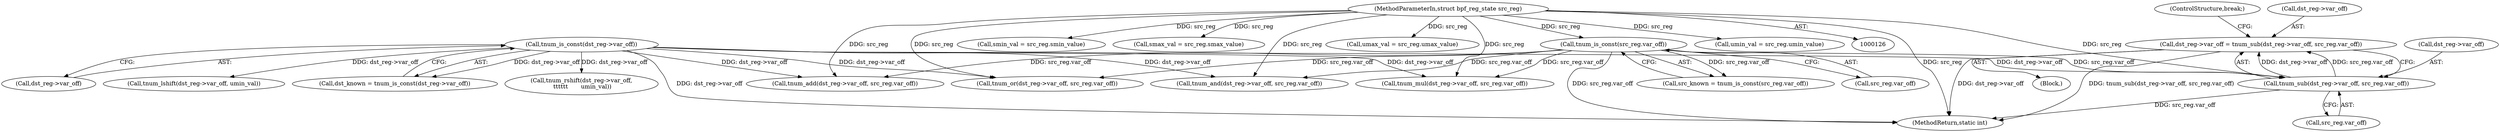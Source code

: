 digraph "0_linux_4374f256ce8182019353c0c639bb8d0695b4c941@pointer" {
"1000350" [label="(Call,dst_reg->var_off = tnum_sub(dst_reg->var_off, src_reg.var_off))"];
"1000354" [label="(Call,tnum_sub(dst_reg->var_off, src_reg.var_off))"];
"1000191" [label="(Call,tnum_is_const(dst_reg->var_off))"];
"1000185" [label="(Call,tnum_is_const(src_reg.var_off))"];
"1000130" [label="(MethodParameterIn,struct bpf_reg_state src_reg)"];
"1000130" [label="(MethodParameterIn,struct bpf_reg_state src_reg)"];
"1000192" [label="(Call,dst_reg->var_off)"];
"1000277" [label="(Call,tnum_add(dst_reg->var_off, src_reg.var_off))"];
"1000185" [label="(Call,tnum_is_const(src_reg.var_off))"];
"1000686" [label="(Call,tnum_lshift(dst_reg->var_off, umin_val))"];
"1000563" [label="(Call,tnum_or(dst_reg->var_off, src_reg.var_off))"];
"1000186" [label="(Call,src_reg.var_off)"];
"1000183" [label="(Call,src_known = tnum_is_const(src_reg.var_off))"];
"1000189" [label="(Call,dst_known = tnum_is_const(dst_reg->var_off))"];
"1000350" [label="(Call,dst_reg->var_off = tnum_sub(dst_reg->var_off, src_reg.var_off))"];
"1000354" [label="(Call,tnum_sub(dst_reg->var_off, src_reg.var_off))"];
"1000761" [label="(Call,tnum_rshift(dst_reg->var_off,\n \t\t\t\t\t\t       umin_val))"];
"1000355" [label="(Call,dst_reg->var_off)"];
"1000197" [label="(Block,)"];
"1000163" [label="(Call,smin_val = src_reg.smin_value)"];
"1000168" [label="(Call,smax_val = src_reg.smax_value)"];
"1000801" [label="(MethodReturn,static int)"];
"1000178" [label="(Call,umax_val = src_reg.umax_value)"];
"1000474" [label="(Call,tnum_and(dst_reg->var_off, src_reg.var_off))"];
"1000358" [label="(Call,src_reg.var_off)"];
"1000367" [label="(Call,tnum_mul(dst_reg->var_off, src_reg.var_off))"];
"1000351" [label="(Call,dst_reg->var_off)"];
"1000191" [label="(Call,tnum_is_const(dst_reg->var_off))"];
"1000173" [label="(Call,umin_val = src_reg.umin_value)"];
"1000361" [label="(ControlStructure,break;)"];
"1000350" -> "1000197"  [label="AST: "];
"1000350" -> "1000354"  [label="CFG: "];
"1000351" -> "1000350"  [label="AST: "];
"1000354" -> "1000350"  [label="AST: "];
"1000361" -> "1000350"  [label="CFG: "];
"1000350" -> "1000801"  [label="DDG: dst_reg->var_off"];
"1000350" -> "1000801"  [label="DDG: tnum_sub(dst_reg->var_off, src_reg.var_off)"];
"1000354" -> "1000350"  [label="DDG: dst_reg->var_off"];
"1000354" -> "1000350"  [label="DDG: src_reg.var_off"];
"1000354" -> "1000358"  [label="CFG: "];
"1000355" -> "1000354"  [label="AST: "];
"1000358" -> "1000354"  [label="AST: "];
"1000354" -> "1000801"  [label="DDG: src_reg.var_off"];
"1000191" -> "1000354"  [label="DDG: dst_reg->var_off"];
"1000185" -> "1000354"  [label="DDG: src_reg.var_off"];
"1000130" -> "1000354"  [label="DDG: src_reg"];
"1000191" -> "1000189"  [label="AST: "];
"1000191" -> "1000192"  [label="CFG: "];
"1000192" -> "1000191"  [label="AST: "];
"1000189" -> "1000191"  [label="CFG: "];
"1000191" -> "1000801"  [label="DDG: dst_reg->var_off"];
"1000191" -> "1000189"  [label="DDG: dst_reg->var_off"];
"1000191" -> "1000277"  [label="DDG: dst_reg->var_off"];
"1000191" -> "1000367"  [label="DDG: dst_reg->var_off"];
"1000191" -> "1000474"  [label="DDG: dst_reg->var_off"];
"1000191" -> "1000563"  [label="DDG: dst_reg->var_off"];
"1000191" -> "1000686"  [label="DDG: dst_reg->var_off"];
"1000191" -> "1000761"  [label="DDG: dst_reg->var_off"];
"1000185" -> "1000183"  [label="AST: "];
"1000185" -> "1000186"  [label="CFG: "];
"1000186" -> "1000185"  [label="AST: "];
"1000183" -> "1000185"  [label="CFG: "];
"1000185" -> "1000801"  [label="DDG: src_reg.var_off"];
"1000185" -> "1000183"  [label="DDG: src_reg.var_off"];
"1000130" -> "1000185"  [label="DDG: src_reg"];
"1000185" -> "1000277"  [label="DDG: src_reg.var_off"];
"1000185" -> "1000367"  [label="DDG: src_reg.var_off"];
"1000185" -> "1000474"  [label="DDG: src_reg.var_off"];
"1000185" -> "1000563"  [label="DDG: src_reg.var_off"];
"1000130" -> "1000126"  [label="AST: "];
"1000130" -> "1000801"  [label="DDG: src_reg"];
"1000130" -> "1000163"  [label="DDG: src_reg"];
"1000130" -> "1000168"  [label="DDG: src_reg"];
"1000130" -> "1000173"  [label="DDG: src_reg"];
"1000130" -> "1000178"  [label="DDG: src_reg"];
"1000130" -> "1000277"  [label="DDG: src_reg"];
"1000130" -> "1000367"  [label="DDG: src_reg"];
"1000130" -> "1000474"  [label="DDG: src_reg"];
"1000130" -> "1000563"  [label="DDG: src_reg"];
}
